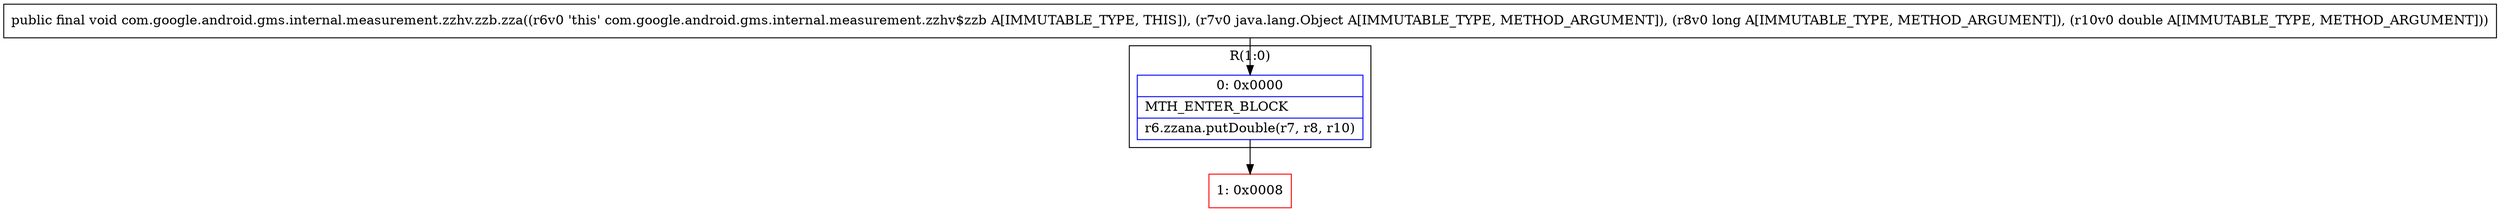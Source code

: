 digraph "CFG forcom.google.android.gms.internal.measurement.zzhv.zzb.zza(Ljava\/lang\/Object;JD)V" {
subgraph cluster_Region_1072191310 {
label = "R(1:0)";
node [shape=record,color=blue];
Node_0 [shape=record,label="{0\:\ 0x0000|MTH_ENTER_BLOCK\l|r6.zzana.putDouble(r7, r8, r10)\l}"];
}
Node_1 [shape=record,color=red,label="{1\:\ 0x0008}"];
MethodNode[shape=record,label="{public final void com.google.android.gms.internal.measurement.zzhv.zzb.zza((r6v0 'this' com.google.android.gms.internal.measurement.zzhv$zzb A[IMMUTABLE_TYPE, THIS]), (r7v0 java.lang.Object A[IMMUTABLE_TYPE, METHOD_ARGUMENT]), (r8v0 long A[IMMUTABLE_TYPE, METHOD_ARGUMENT]), (r10v0 double A[IMMUTABLE_TYPE, METHOD_ARGUMENT])) }"];
MethodNode -> Node_0;
Node_0 -> Node_1;
}

